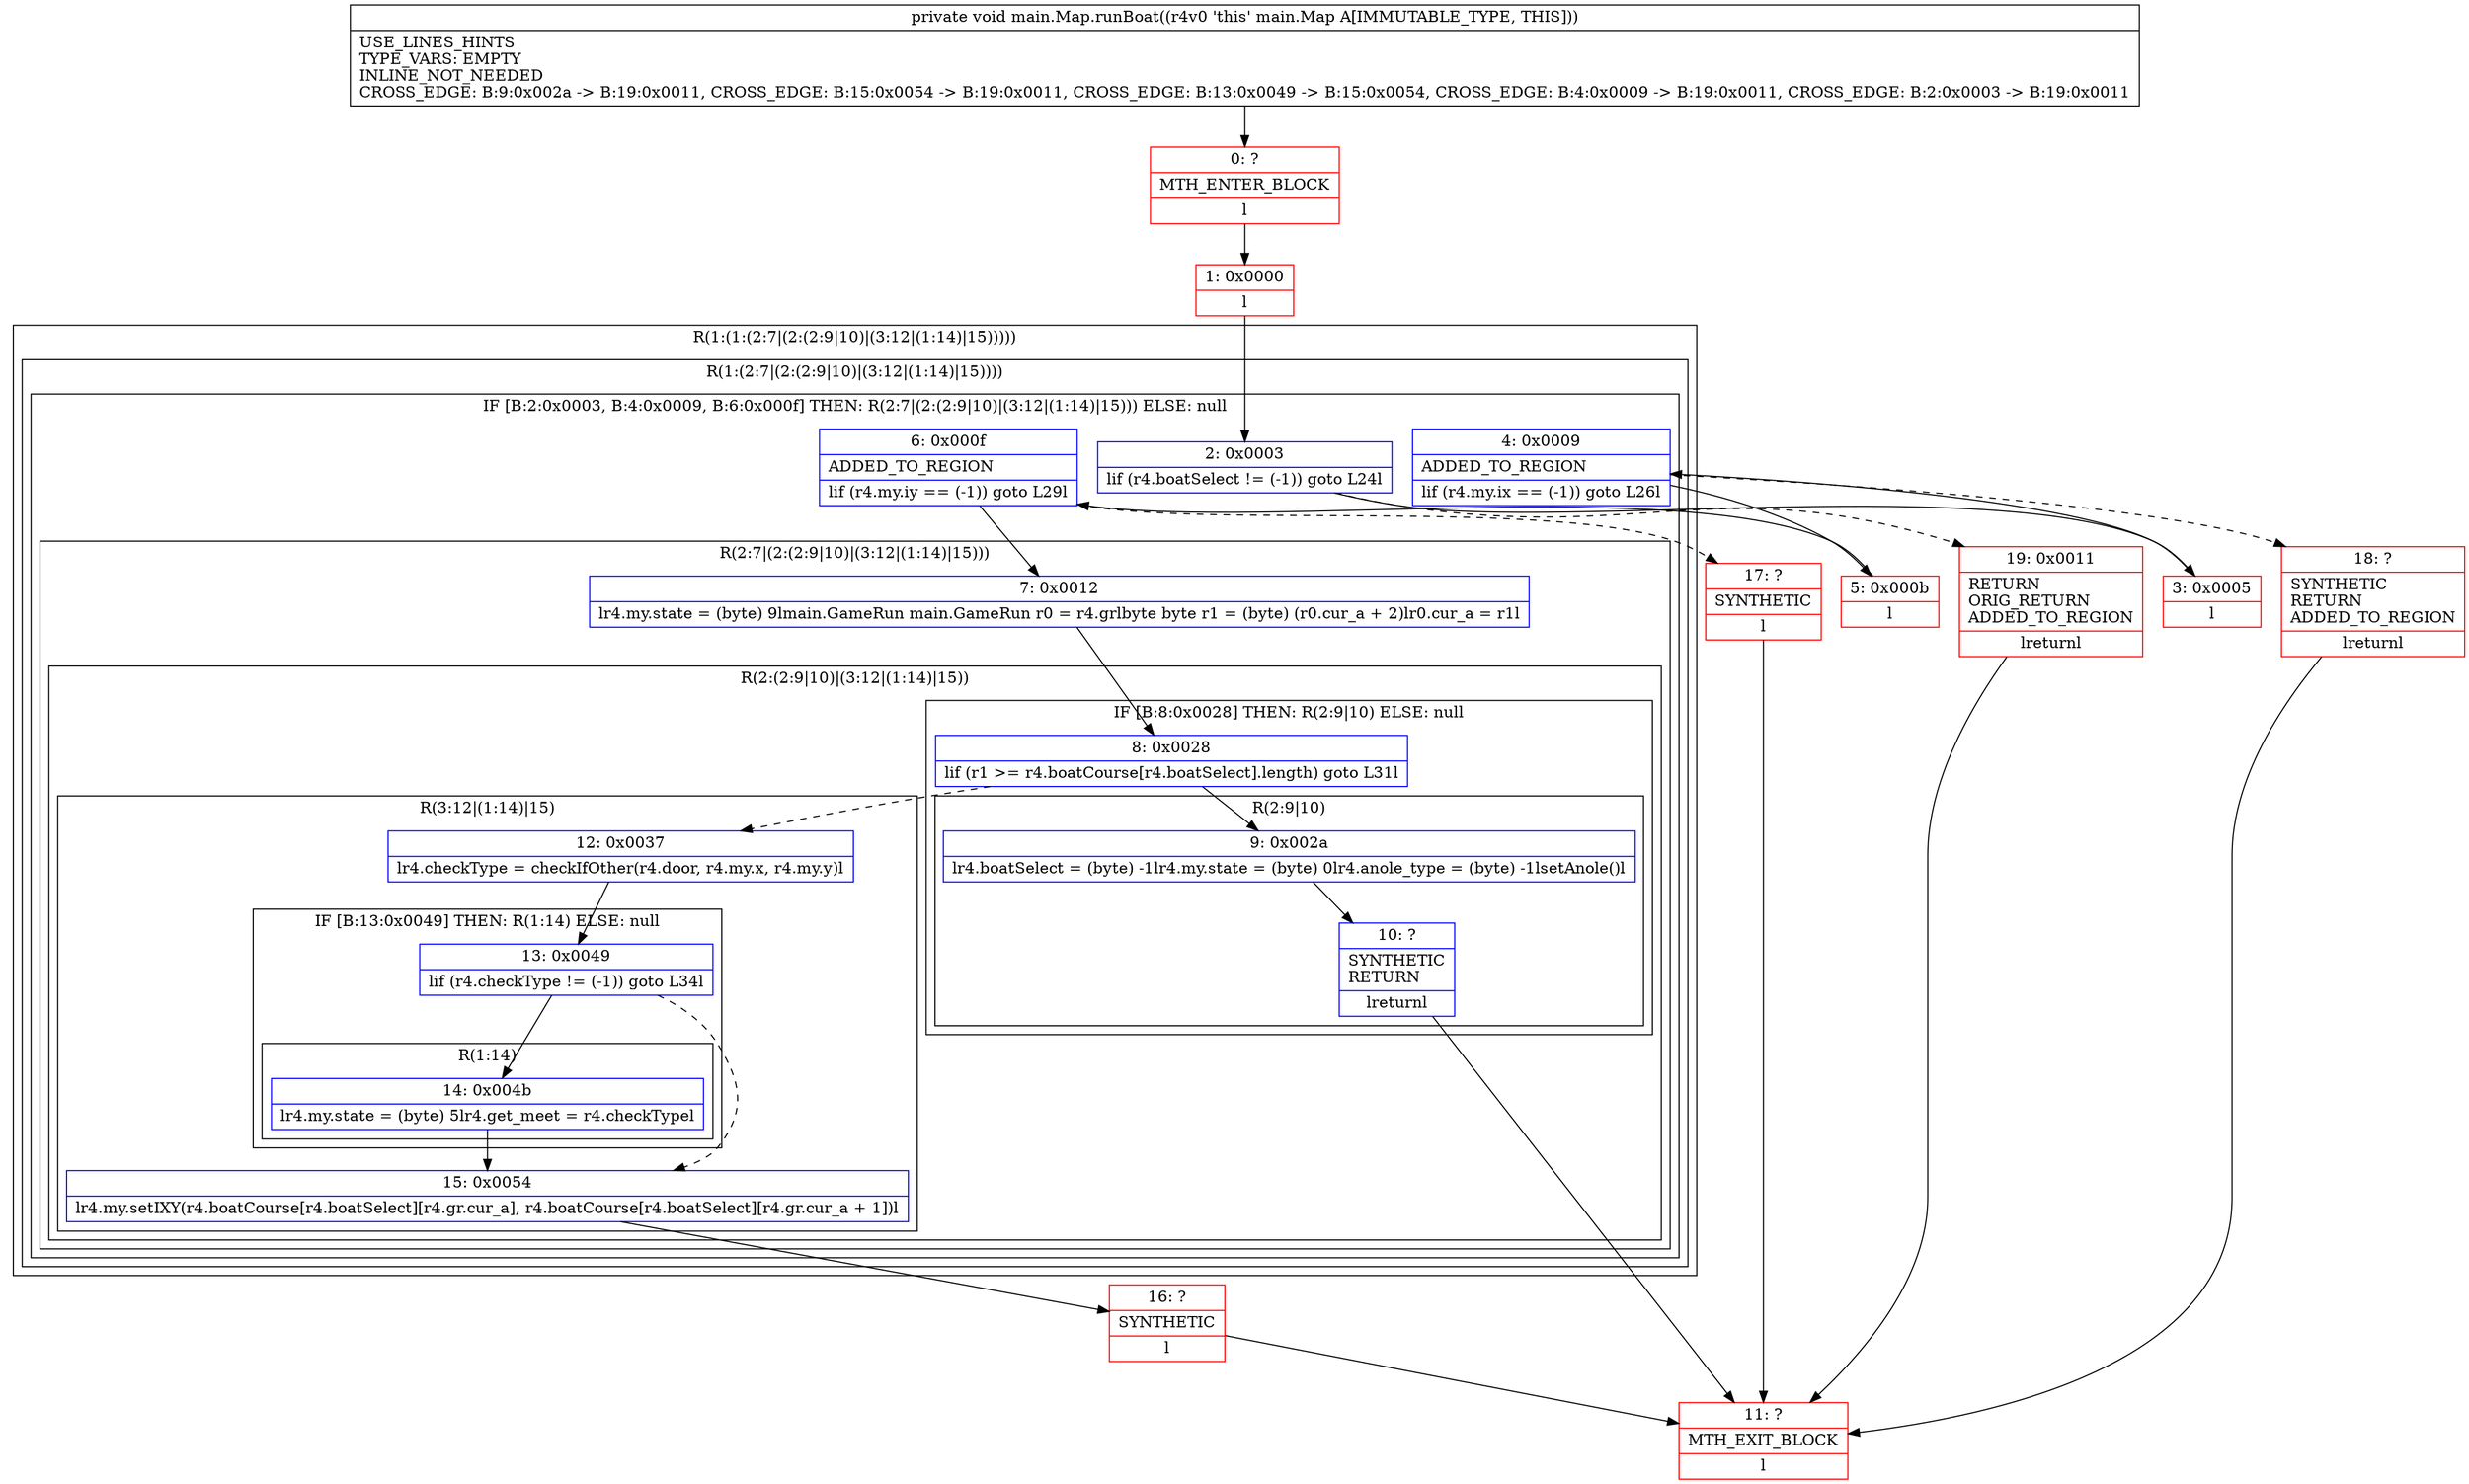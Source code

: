 digraph "CFG formain.Map.runBoat()V" {
subgraph cluster_Region_2129856596 {
label = "R(1:(1:(2:7|(2:(2:9|10)|(3:12|(1:14)|15)))))";
node [shape=record,color=blue];
subgraph cluster_Region_739324349 {
label = "R(1:(2:7|(2:(2:9|10)|(3:12|(1:14)|15))))";
node [shape=record,color=blue];
subgraph cluster_IfRegion_1911168514 {
label = "IF [B:2:0x0003, B:4:0x0009, B:6:0x000f] THEN: R(2:7|(2:(2:9|10)|(3:12|(1:14)|15))) ELSE: null";
node [shape=record,color=blue];
Node_2 [shape=record,label="{2\:\ 0x0003|lif (r4.boatSelect != (\-1)) goto L24l}"];
Node_4 [shape=record,label="{4\:\ 0x0009|ADDED_TO_REGION\l|lif (r4.my.ix == (\-1)) goto L26l}"];
Node_6 [shape=record,label="{6\:\ 0x000f|ADDED_TO_REGION\l|lif (r4.my.iy == (\-1)) goto L29l}"];
subgraph cluster_Region_1690056449 {
label = "R(2:7|(2:(2:9|10)|(3:12|(1:14)|15)))";
node [shape=record,color=blue];
Node_7 [shape=record,label="{7\:\ 0x0012|lr4.my.state = (byte) 9lmain.GameRun main.GameRun r0 = r4.grlbyte byte r1 = (byte) (r0.cur_a + 2)lr0.cur_a = r1l}"];
subgraph cluster_Region_408559953 {
label = "R(2:(2:9|10)|(3:12|(1:14)|15))";
node [shape=record,color=blue];
subgraph cluster_IfRegion_1032548837 {
label = "IF [B:8:0x0028] THEN: R(2:9|10) ELSE: null";
node [shape=record,color=blue];
Node_8 [shape=record,label="{8\:\ 0x0028|lif (r1 \>= r4.boatCourse[r4.boatSelect].length) goto L31l}"];
subgraph cluster_Region_2114792358 {
label = "R(2:9|10)";
node [shape=record,color=blue];
Node_9 [shape=record,label="{9\:\ 0x002a|lr4.boatSelect = (byte) \-1lr4.my.state = (byte) 0lr4.anole_type = (byte) \-1lsetAnole()l}"];
Node_10 [shape=record,label="{10\:\ ?|SYNTHETIC\lRETURN\l|lreturnl}"];
}
}
subgraph cluster_Region_1530159363 {
label = "R(3:12|(1:14)|15)";
node [shape=record,color=blue];
Node_12 [shape=record,label="{12\:\ 0x0037|lr4.checkType = checkIfOther(r4.door, r4.my.x, r4.my.y)l}"];
subgraph cluster_IfRegion_2047831657 {
label = "IF [B:13:0x0049] THEN: R(1:14) ELSE: null";
node [shape=record,color=blue];
Node_13 [shape=record,label="{13\:\ 0x0049|lif (r4.checkType != (\-1)) goto L34l}"];
subgraph cluster_Region_857114832 {
label = "R(1:14)";
node [shape=record,color=blue];
Node_14 [shape=record,label="{14\:\ 0x004b|lr4.my.state = (byte) 5lr4.get_meet = r4.checkTypel}"];
}
}
Node_15 [shape=record,label="{15\:\ 0x0054|lr4.my.setIXY(r4.boatCourse[r4.boatSelect][r4.gr.cur_a], r4.boatCourse[r4.boatSelect][r4.gr.cur_a + 1])l}"];
}
}
}
}
}
}
Node_0 [shape=record,color=red,label="{0\:\ ?|MTH_ENTER_BLOCK\l|l}"];
Node_1 [shape=record,color=red,label="{1\:\ 0x0000|l}"];
Node_3 [shape=record,color=red,label="{3\:\ 0x0005|l}"];
Node_5 [shape=record,color=red,label="{5\:\ 0x000b|l}"];
Node_11 [shape=record,color=red,label="{11\:\ ?|MTH_EXIT_BLOCK\l|l}"];
Node_16 [shape=record,color=red,label="{16\:\ ?|SYNTHETIC\l|l}"];
Node_17 [shape=record,color=red,label="{17\:\ ?|SYNTHETIC\l|l}"];
Node_18 [shape=record,color=red,label="{18\:\ ?|SYNTHETIC\lRETURN\lADDED_TO_REGION\l|lreturnl}"];
Node_19 [shape=record,color=red,label="{19\:\ 0x0011|RETURN\lORIG_RETURN\lADDED_TO_REGION\l|lreturnl}"];
MethodNode[shape=record,label="{private void main.Map.runBoat((r4v0 'this' main.Map A[IMMUTABLE_TYPE, THIS]))  | USE_LINES_HINTS\lTYPE_VARS: EMPTY\lINLINE_NOT_NEEDED\lCROSS_EDGE: B:9:0x002a \-\> B:19:0x0011, CROSS_EDGE: B:15:0x0054 \-\> B:19:0x0011, CROSS_EDGE: B:13:0x0049 \-\> B:15:0x0054, CROSS_EDGE: B:4:0x0009 \-\> B:19:0x0011, CROSS_EDGE: B:2:0x0003 \-\> B:19:0x0011\l}"];
MethodNode -> Node_0;
Node_2 -> Node_3;
Node_2 -> Node_19[style=dashed];
Node_4 -> Node_5;
Node_4 -> Node_18[style=dashed];
Node_6 -> Node_7;
Node_6 -> Node_17[style=dashed];
Node_7 -> Node_8;
Node_8 -> Node_9;
Node_8 -> Node_12[style=dashed];
Node_9 -> Node_10;
Node_10 -> Node_11;
Node_12 -> Node_13;
Node_13 -> Node_14;
Node_13 -> Node_15[style=dashed];
Node_14 -> Node_15;
Node_15 -> Node_16;
Node_0 -> Node_1;
Node_1 -> Node_2;
Node_3 -> Node_4;
Node_5 -> Node_6;
Node_16 -> Node_11;
Node_17 -> Node_11;
Node_18 -> Node_11;
Node_19 -> Node_11;
}


